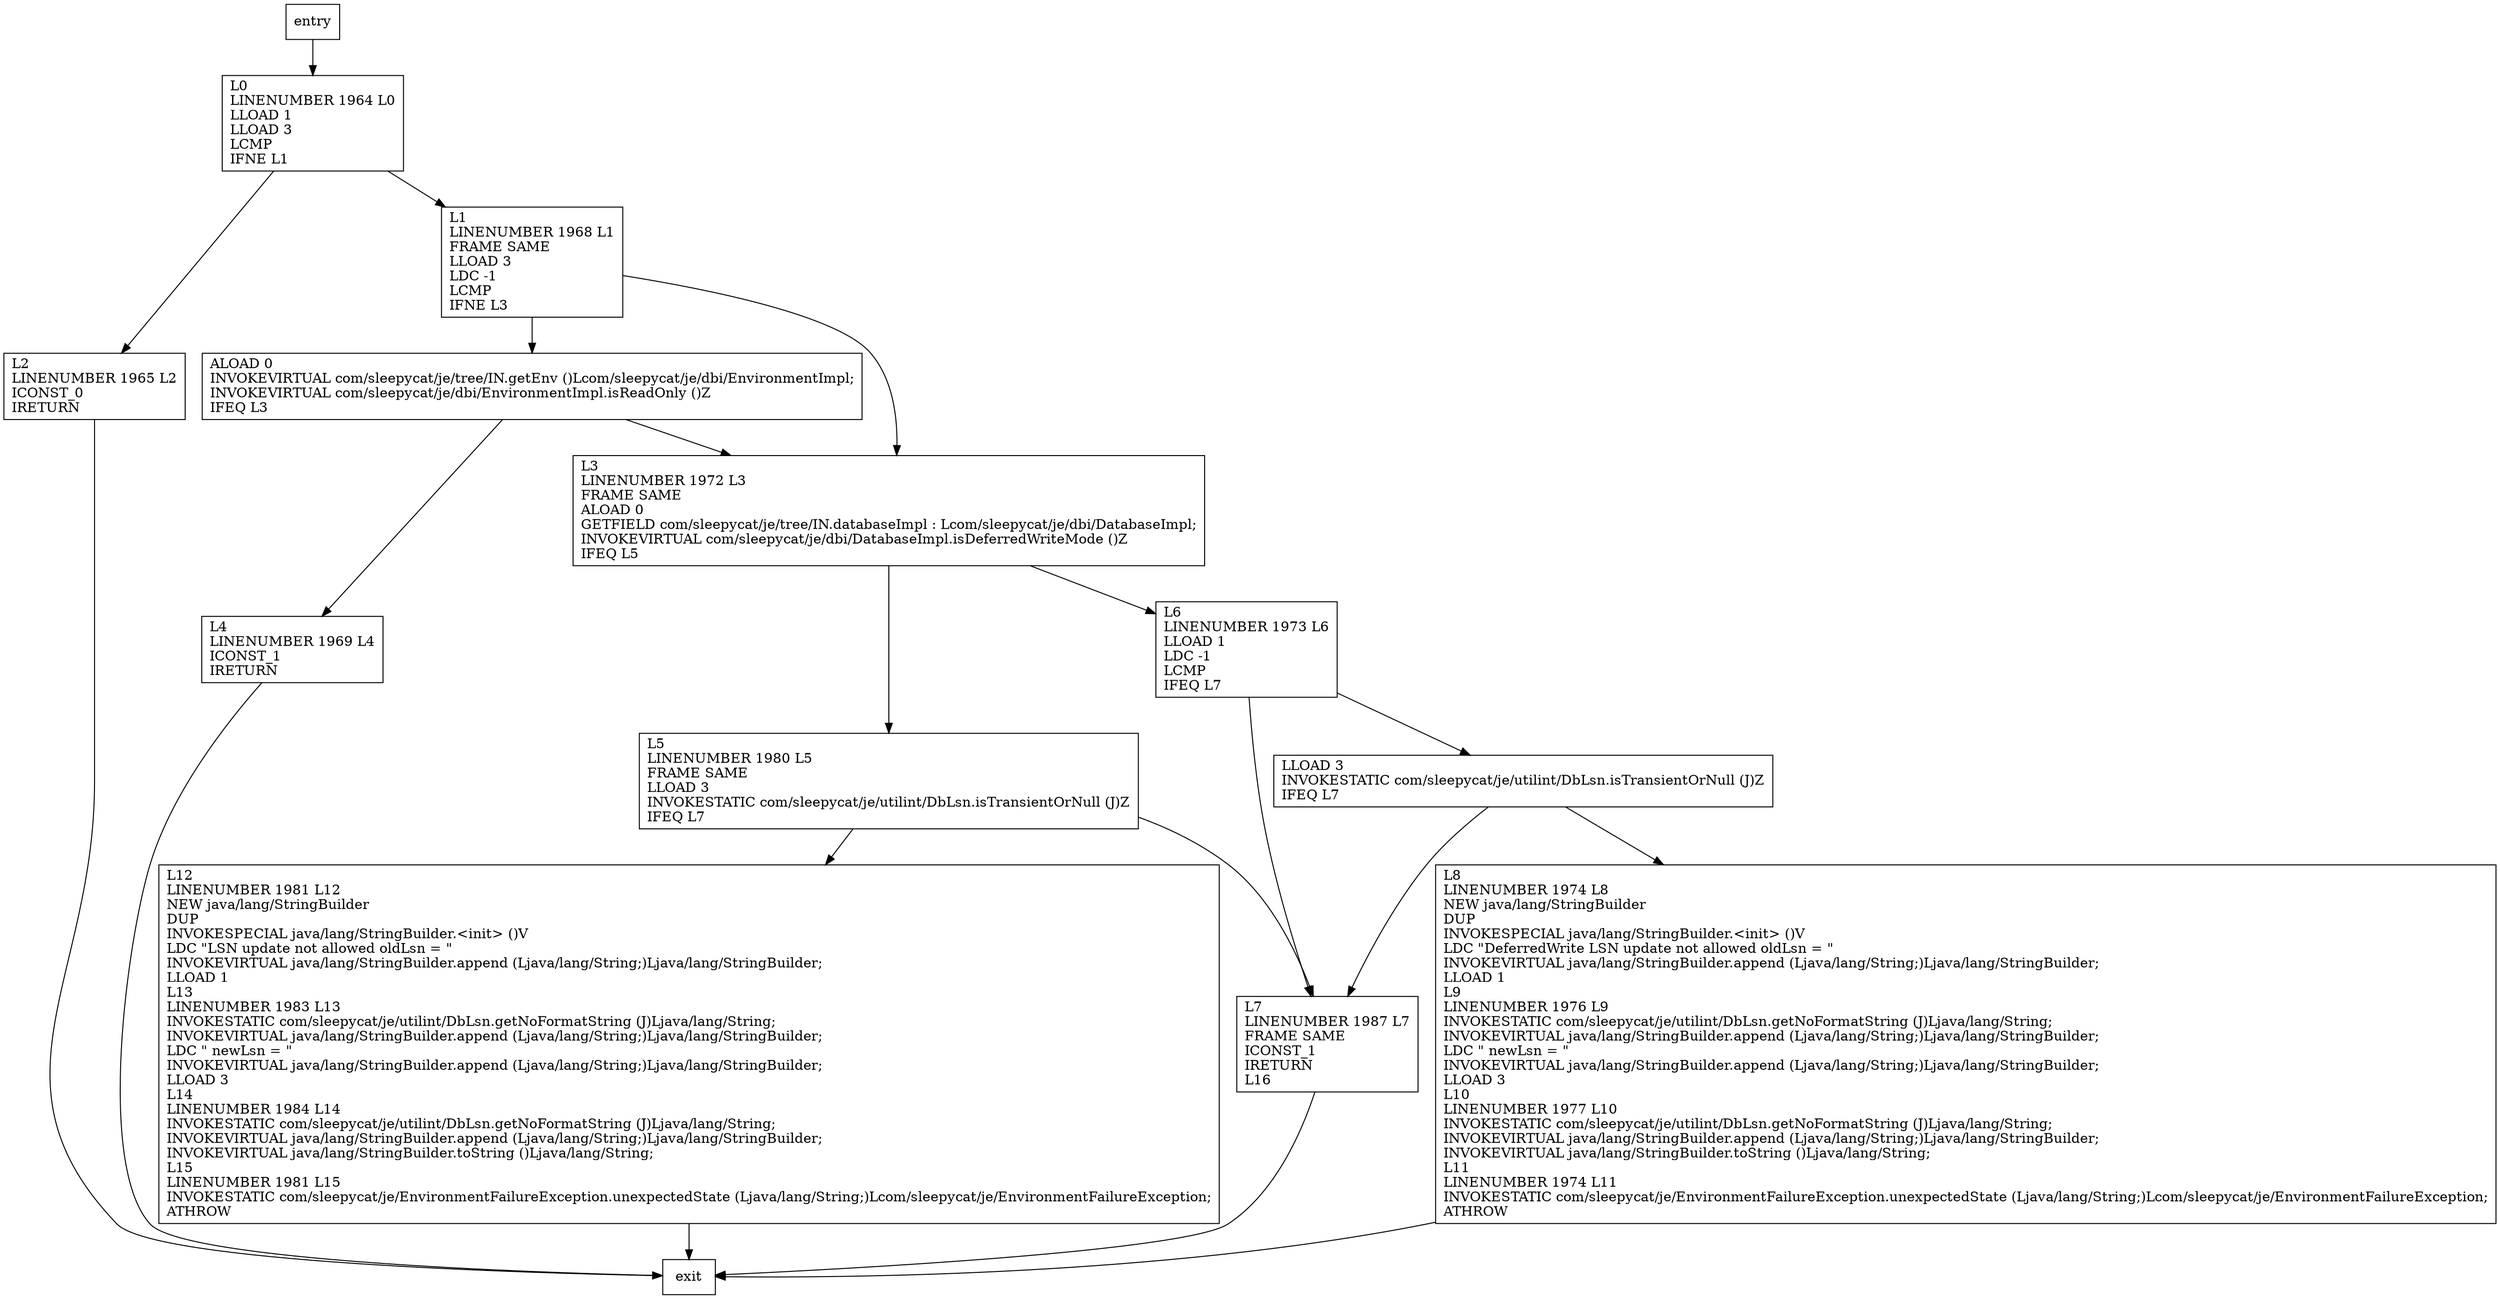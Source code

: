 digraph shouldUpdateLsn {
node [shape=record];
2044982340 [label="L2\lLINENUMBER 1965 L2\lICONST_0\lIRETURN\l"];
350895823 [label="ALOAD 0\lINVOKEVIRTUAL com/sleepycat/je/tree/IN.getEnv ()Lcom/sleepycat/je/dbi/EnvironmentImpl;\lINVOKEVIRTUAL com/sleepycat/je/dbi/EnvironmentImpl.isReadOnly ()Z\lIFEQ L3\l"];
307418240 [label="L4\lLINENUMBER 1969 L4\lICONST_1\lIRETURN\l"];
542994308 [label="L1\lLINENUMBER 1968 L1\lFRAME SAME\lLLOAD 3\lLDC -1\lLCMP\lIFNE L3\l"];
1110858882 [label="L7\lLINENUMBER 1987 L7\lFRAME SAME\lICONST_1\lIRETURN\lL16\l"];
1520445161 [label="L8\lLINENUMBER 1974 L8\lNEW java/lang/StringBuilder\lDUP\lINVOKESPECIAL java/lang/StringBuilder.\<init\> ()V\lLDC \"DeferredWrite LSN update not allowed oldLsn = \"\lINVOKEVIRTUAL java/lang/StringBuilder.append (Ljava/lang/String;)Ljava/lang/StringBuilder;\lLLOAD 1\lL9\lLINENUMBER 1976 L9\lINVOKESTATIC com/sleepycat/je/utilint/DbLsn.getNoFormatString (J)Ljava/lang/String;\lINVOKEVIRTUAL java/lang/StringBuilder.append (Ljava/lang/String;)Ljava/lang/StringBuilder;\lLDC \" newLsn = \"\lINVOKEVIRTUAL java/lang/StringBuilder.append (Ljava/lang/String;)Ljava/lang/StringBuilder;\lLLOAD 3\lL10\lLINENUMBER 1977 L10\lINVOKESTATIC com/sleepycat/je/utilint/DbLsn.getNoFormatString (J)Ljava/lang/String;\lINVOKEVIRTUAL java/lang/StringBuilder.append (Ljava/lang/String;)Ljava/lang/StringBuilder;\lINVOKEVIRTUAL java/lang/StringBuilder.toString ()Ljava/lang/String;\lL11\lLINENUMBER 1974 L11\lINVOKESTATIC com/sleepycat/je/EnvironmentFailureException.unexpectedState (Ljava/lang/String;)Lcom/sleepycat/je/EnvironmentFailureException;\lATHROW\l"];
1505273857 [label="L5\lLINENUMBER 1980 L5\lFRAME SAME\lLLOAD 3\lINVOKESTATIC com/sleepycat/je/utilint/DbLsn.isTransientOrNull (J)Z\lIFEQ L7\l"];
1962233742 [label="L3\lLINENUMBER 1972 L3\lFRAME SAME\lALOAD 0\lGETFIELD com/sleepycat/je/tree/IN.databaseImpl : Lcom/sleepycat/je/dbi/DatabaseImpl;\lINVOKEVIRTUAL com/sleepycat/je/dbi/DatabaseImpl.isDeferredWriteMode ()Z\lIFEQ L5\l"];
203267136 [label="L0\lLINENUMBER 1964 L0\lLLOAD 1\lLLOAD 3\lLCMP\lIFNE L1\l"];
1187280528 [label="LLOAD 3\lINVOKESTATIC com/sleepycat/je/utilint/DbLsn.isTransientOrNull (J)Z\lIFEQ L7\l"];
476182975 [label="L6\lLINENUMBER 1973 L6\lLLOAD 1\lLDC -1\lLCMP\lIFEQ L7\l"];
1235193859 [label="L12\lLINENUMBER 1981 L12\lNEW java/lang/StringBuilder\lDUP\lINVOKESPECIAL java/lang/StringBuilder.\<init\> ()V\lLDC \"LSN update not allowed oldLsn = \"\lINVOKEVIRTUAL java/lang/StringBuilder.append (Ljava/lang/String;)Ljava/lang/StringBuilder;\lLLOAD 1\lL13\lLINENUMBER 1983 L13\lINVOKESTATIC com/sleepycat/je/utilint/DbLsn.getNoFormatString (J)Ljava/lang/String;\lINVOKEVIRTUAL java/lang/StringBuilder.append (Ljava/lang/String;)Ljava/lang/StringBuilder;\lLDC \" newLsn = \"\lINVOKEVIRTUAL java/lang/StringBuilder.append (Ljava/lang/String;)Ljava/lang/StringBuilder;\lLLOAD 3\lL14\lLINENUMBER 1984 L14\lINVOKESTATIC com/sleepycat/je/utilint/DbLsn.getNoFormatString (J)Ljava/lang/String;\lINVOKEVIRTUAL java/lang/StringBuilder.append (Ljava/lang/String;)Ljava/lang/StringBuilder;\lINVOKEVIRTUAL java/lang/StringBuilder.toString ()Ljava/lang/String;\lL15\lLINENUMBER 1981 L15\lINVOKESTATIC com/sleepycat/je/EnvironmentFailureException.unexpectedState (Ljava/lang/String;)Lcom/sleepycat/je/EnvironmentFailureException;\lATHROW\l"];
entry;
exit;
2044982340 -> exit;
350895823 -> 307418240;
350895823 -> 1962233742;
542994308 -> 350895823;
542994308 -> 1962233742;
1520445161 -> exit;
203267136 -> 2044982340;
203267136 -> 542994308;
1187280528 -> 1110858882;
1187280528 -> 1520445161;
entry -> 203267136;
307418240 -> exit;
1110858882 -> exit;
1505273857 -> 1110858882;
1505273857 -> 1235193859;
1962233742 -> 1505273857;
1962233742 -> 476182975;
476182975 -> 1110858882;
476182975 -> 1187280528;
1235193859 -> exit;
}
